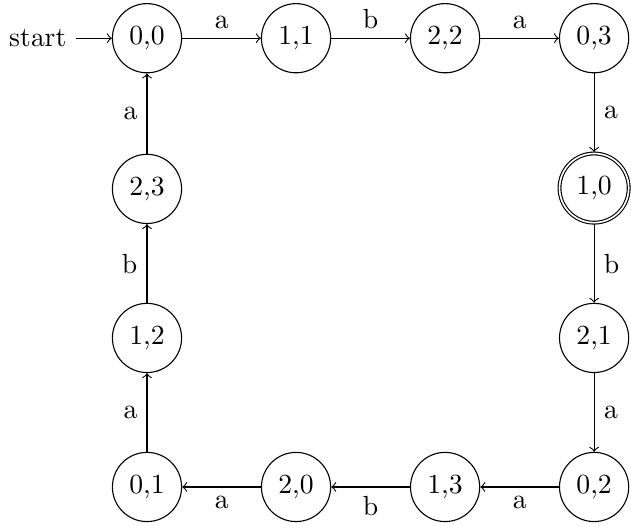 \documentclass[tikz]{standalone}
\usetikzlibrary{arrows, automata, calc, positioning}
\begin{document}
\begin{tikzpicture}
    \node[state, initial] (00) at (0,0) {0,0};
    \node[state] (11) [right=of 00] {1,1};
    \node[state] (22) [right=of 11] {2,2};
    \node[state] (03) [right=of 22] {0,3};

    \node[state, accepting] (10) [below=of 03] {1,0};
    \node[state] (21) [below=of 10] {2,1};

    \node[state] (02) [below=of 21] {0,2};
    \node[state] (13) [left=of 02] {1,3};
    \node[state] (20) [left=of 13] {2,0};
    \node[state] (01) [left=of 20] {0,1};

    \node[state] (12) [above=of 01] {1,2};
    \node[state] (23) [above=of 12] {2,3};

    \path[->]
        (00) edge node [above] {a} (11)
        (11) edge node [above] {b} (22)
        (22) edge node [above] {a} (03)
        (03) edge node [right] {a} (10)
        (10) edge node [right] {b} (21)
        (21) edge node [right] {a} (02)
        (02) edge node [below] {a} (13)
        (13) edge node [below] {b} (20)
        (20) edge node [below] {a} (01)
        (01) edge node [left]  {a} (12)
        (12) edge node [left]  {b} (23)
        (23) edge node [left]  {a} (00);
\end{tikzpicture}
\end{document}
